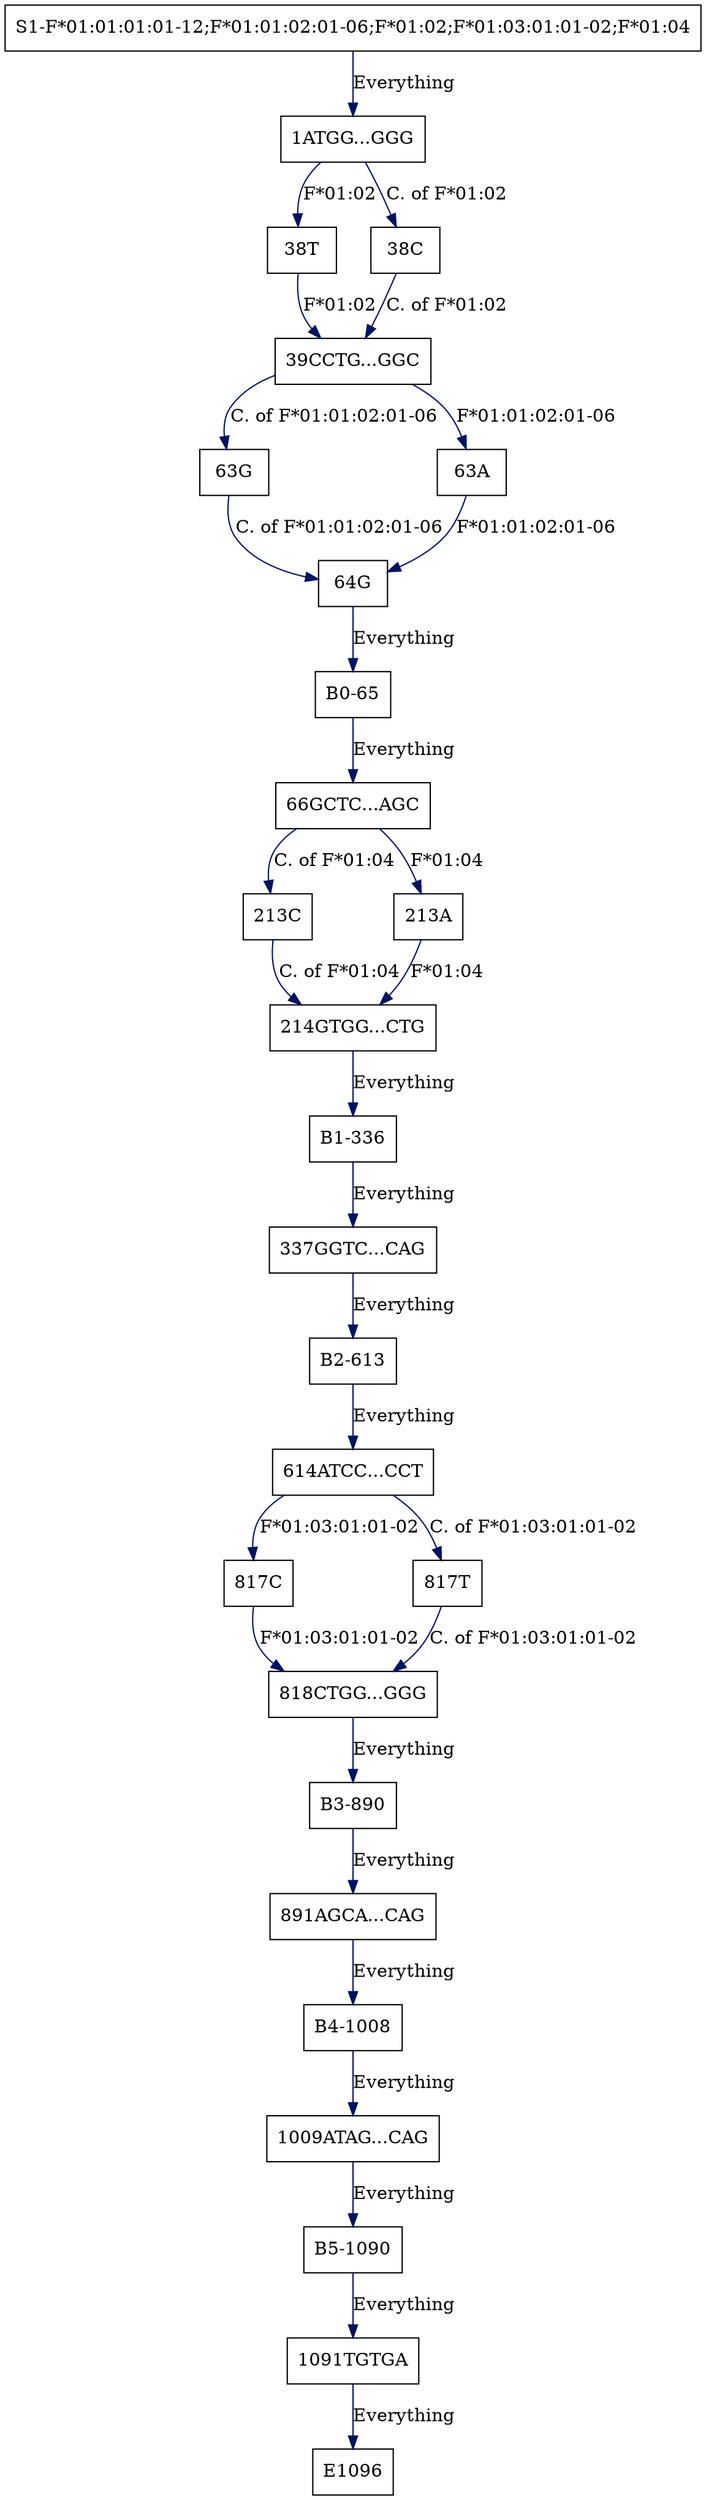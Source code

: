 digraph G {
  "63G" [shape=box, ];
  "1009ATAG...CAG" [shape=box, ];
  "E1096" [shape=box, ];
  "614ATCC...CCT" [shape=box, ];
  "B3-890" [shape=box, ];
  "1ATGG...GGG" [shape=box, ];
  "817C" [shape=box, ];
  "B2-613" [shape=box, ];
  "B1-336" [shape=box, ];
  "337GGTC...CAG" [shape=box, ];
  "1091TGTGA" [shape=box, ];
  "213C" [shape=box, ];
  "66GCTC...AGC" [shape=box, ];
  "S1-F*01:01:01:01-12;F*01:01:02:01-06;F*01:02;F*01:03:01:01-02;F*01:04" [
  shape=box, ];
  "64G" [shape=box, ];
  "B5-1090" [shape=box, ];
  "818CTGG...GGG" [shape=box, ];
  "B0-65" [shape=box, ];
  "213A" [shape=box, ];
  "214GTGG...CTG" [shape=box, ];
  "38T" [shape=box, ];
  "38C" [shape=box, ];
  "891AGCA...CAG" [shape=box, ];
  "B4-1008" [shape=box, ];
  "39CCTG...GGC" [shape=box, ];
  "817T" [shape=box, ];
  "63A" [shape=box, ];
  
  
  edge [color="#001267", ];
  "63G" -> "64G" [label="C. of F*01:01:02:01-06", ];
  "1009ATAG...CAG" -> "B5-1090" [label="Everything", ];
  "614ATCC...CCT" -> "817C" [label="F*01:03:01:01-02", ];
  "614ATCC...CCT" -> "817T" [label="C. of F*01:03:01:01-02", ];
  "B3-890" -> "891AGCA...CAG" [label="Everything", ];
  "1ATGG...GGG" -> "38C" [label="C. of F*01:02", ];
  "1ATGG...GGG" -> "38T" [label="F*01:02", ];
  "817C" -> "818CTGG...GGG" [label="F*01:03:01:01-02", ];
  "B2-613" -> "614ATCC...CCT" [label="Everything", ];
  "B1-336" -> "337GGTC...CAG" [label="Everything", ];
  "337GGTC...CAG" -> "B2-613" [label="Everything", ];
  "1091TGTGA" -> "E1096" [label="Everything", ];
  "213C" -> "214GTGG...CTG" [label="C. of F*01:04", ];
  "66GCTC...AGC" -> "213A" [label="F*01:04", ];
  "66GCTC...AGC" -> "213C" [label="C. of F*01:04", ];
  "S1-F*01:01:01:01-12;F*01:01:02:01-06;F*01:02;F*01:03:01:01-02;F*01:04" -> "1ATGG...GGG" [
  label="Everything", ];
  "64G" -> "B0-65" [label="Everything", ];
  "B5-1090" -> "1091TGTGA" [label="Everything", ];
  "818CTGG...GGG" -> "B3-890" [label="Everything", ];
  "B0-65" -> "66GCTC...AGC" [label="Everything", ];
  "213A" -> "214GTGG...CTG" [label="F*01:04", ];
  "214GTGG...CTG" -> "B1-336" [label="Everything", ];
  "38T" -> "39CCTG...GGC" [label="F*01:02", ];
  "38C" -> "39CCTG...GGC" [label="C. of F*01:02", ];
  "891AGCA...CAG" -> "B4-1008" [label="Everything", ];
  "B4-1008" -> "1009ATAG...CAG" [label="Everything", ];
  "39CCTG...GGC" -> "63A" [label="F*01:01:02:01-06", ];
  "39CCTG...GGC" -> "63G" [label="C. of F*01:01:02:01-06", ];
  "817T" -> "818CTGG...GGG" [label="C. of F*01:03:01:01-02", ];
  "63A" -> "64G" [label="F*01:01:02:01-06", ];
  
  }